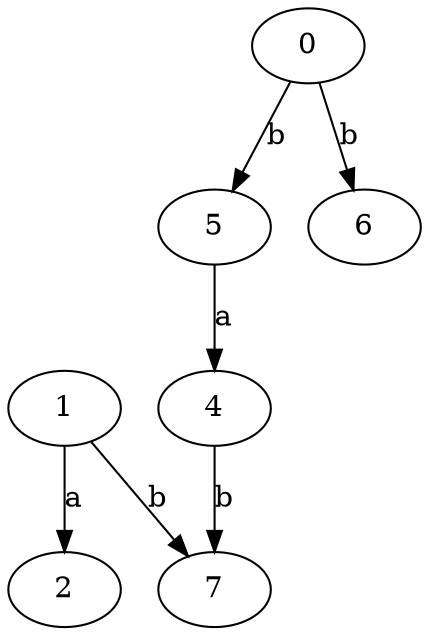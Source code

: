 strict digraph  {
1;
2;
4;
5;
0;
6;
7;
1 -> 2  [label=a];
1 -> 7  [label=b];
4 -> 7  [label=b];
5 -> 4  [label=a];
0 -> 5  [label=b];
0 -> 6  [label=b];
}
